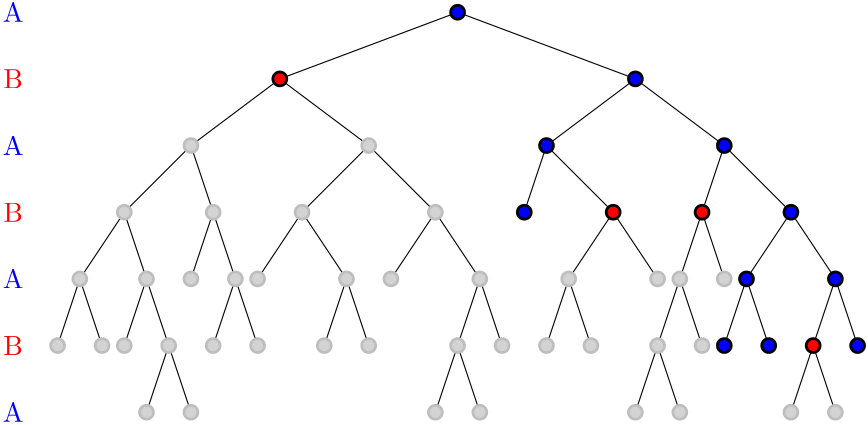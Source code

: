 <?xml version="1.0"?>
<!DOCTYPE ipe SYSTEM "ipe.dtd">
<ipe version="70005" creator="Ipe 7.1.5">
<info created="D:20140608142102" modified="D:20140608151800"/>
<ipestyle name="basic">
<symbol name="arrow/arc(spx)">
<path stroke="sym-stroke" fill="sym-stroke" pen="sym-pen">
0 0 m
-1 0.333 l
-1 -0.333 l
h
</path>
</symbol>
<symbol name="arrow/farc(spx)">
<path stroke="sym-stroke" fill="white" pen="sym-pen">
0 0 m
-1 0.333 l
-1 -0.333 l
h
</path>
</symbol>
<symbol name="mark/circle(sx)" transformations="translations">
<path fill="sym-stroke">
0.6 0 0 0.6 0 0 e
0.4 0 0 0.4 0 0 e
</path>
</symbol>
<symbol name="mark/disk(sx)" transformations="translations">
<path fill="sym-stroke">
0.6 0 0 0.6 0 0 e
</path>
</symbol>
<symbol name="mark/fdisk(sfx)" transformations="translations">
<group>
<path fill="sym-fill">
0.5 0 0 0.5 0 0 e
</path>
<path fill="sym-stroke" fillrule="eofill">
0.6 0 0 0.6 0 0 e
0.4 0 0 0.4 0 0 e
</path>
</group>
</symbol>
<symbol name="mark/box(sx)" transformations="translations">
<path fill="sym-stroke" fillrule="eofill">
-0.6 -0.6 m
0.6 -0.6 l
0.6 0.6 l
-0.6 0.6 l
h
-0.4 -0.4 m
0.4 -0.4 l
0.4 0.4 l
-0.4 0.4 l
h
</path>
</symbol>
<symbol name="mark/square(sx)" transformations="translations">
<path fill="sym-stroke">
-0.6 -0.6 m
0.6 -0.6 l
0.6 0.6 l
-0.6 0.6 l
h
</path>
</symbol>
<symbol name="mark/fsquare(sfx)" transformations="translations">
<group>
<path fill="sym-fill">
-0.5 -0.5 m
0.5 -0.5 l
0.5 0.5 l
-0.5 0.5 l
h
</path>
<path fill="sym-stroke" fillrule="eofill">
-0.6 -0.6 m
0.6 -0.6 l
0.6 0.6 l
-0.6 0.6 l
h
-0.4 -0.4 m
0.4 -0.4 l
0.4 0.4 l
-0.4 0.4 l
h
</path>
</group>
</symbol>
<symbol name="mark/cross(sx)" transformations="translations">
<group>
<path fill="sym-stroke">
-0.43 -0.57 m
0.57 0.43 l
0.43 0.57 l
-0.57 -0.43 l
h
</path>
<path fill="sym-stroke">
-0.43 0.57 m
0.57 -0.43 l
0.43 -0.57 l
-0.57 0.43 l
h
</path>
</group>
</symbol>
<symbol name="arrow/fnormal(spx)">
<path stroke="sym-stroke" fill="white" pen="sym-pen">
0 0 m
-1 0.333 l
-1 -0.333 l
h
</path>
</symbol>
<symbol name="arrow/pointed(spx)">
<path stroke="sym-stroke" fill="sym-stroke" pen="sym-pen">
0 0 m
-1 0.333 l
-0.8 0 l
-1 -0.333 l
h
</path>
</symbol>
<symbol name="arrow/fpointed(spx)">
<path stroke="sym-stroke" fill="white" pen="sym-pen">
0 0 m
-1 0.333 l
-0.8 0 l
-1 -0.333 l
h
</path>
</symbol>
<symbol name="arrow/linear(spx)">
<path stroke="sym-stroke" pen="sym-pen">
-1 0.333 m
0 0 l
-1 -0.333 l
</path>
</symbol>
<symbol name="arrow/fdouble(spx)">
<path stroke="sym-stroke" fill="white" pen="sym-pen">
0 0 m
-1 0.333 l
-1 -0.333 l
h
-1 0 m
-2 0.333 l
-2 -0.333 l
h
</path>
</symbol>
<symbol name="arrow/double(spx)">
<path stroke="sym-stroke" fill="sym-stroke" pen="sym-pen">
0 0 m
-1 0.333 l
-1 -0.333 l
h
-1 0 m
-2 0.333 l
-2 -0.333 l
h
</path>
</symbol>
<pen name="heavier" value="0.8"/>
<pen name="fat" value="1.2"/>
<pen name="ultrafat" value="2"/>
<symbolsize name="large" value="5"/>
<symbolsize name="small" value="2"/>
<symbolsize name="tiny" value="1.1"/>
<arrowsize name="large" value="10"/>
<arrowsize name="small" value="5"/>
<arrowsize name="tiny" value="3"/>
<color name="red" value="1 0 0"/>
<color name="green" value="0 1 0"/>
<color name="blue" value="0 0 1"/>
<color name="yellow" value="1 1 0"/>
<color name="orange" value="1 0.647 0"/>
<color name="gold" value="1 0.843 0"/>
<color name="purple" value="0.627 0.125 0.941"/>
<color name="gray" value="0.745"/>
<color name="brown" value="0.647 0.165 0.165"/>
<color name="navy" value="0 0 0.502"/>
<color name="pink" value="1 0.753 0.796"/>
<color name="seagreen" value="0.18 0.545 0.341"/>
<color name="turquoise" value="0.251 0.878 0.816"/>
<color name="violet" value="0.933 0.51 0.933"/>
<color name="darkblue" value="0 0 0.545"/>
<color name="darkcyan" value="0 0.545 0.545"/>
<color name="darkgray" value="0.663"/>
<color name="darkgreen" value="0 0.392 0"/>
<color name="darkmagenta" value="0.545 0 0.545"/>
<color name="darkorange" value="1 0.549 0"/>
<color name="darkred" value="0.545 0 0"/>
<color name="lightblue" value="0.678 0.847 0.902"/>
<color name="lightcyan" value="0.878 1 1"/>
<color name="lightgray" value="0.827"/>
<color name="lightgreen" value="0.565 0.933 0.565"/>
<color name="lightyellow" value="1 1 0.878"/>
<dashstyle name="dashed" value="[4] 0"/>
<dashstyle name="dotted" value="[1 3] 0"/>
<dashstyle name="dash dotted" value="[4 2 1 2] 0"/>
<dashstyle name="dash dot dotted" value="[4 2 1 2 1 2] 0"/>
<textsize name="large" value="\large"/>
<textsize name="Large" value="\Large"/>
<textsize name="LARGE" value="\LARGE"/>
<textsize name="huge" value="\huge"/>
<textsize name="Huge" value="\Huge"/>
<textsize name="small" value="\small"/>
<textsize name="footnote" value="\footnotesize"/>
<textsize name="tiny" value="\tiny"/>
<textstyle name="center" begin="\begin{center}" end="\end{center}"/>
<textstyle name="itemize" begin="\begin{itemize}" end="\end{itemize}"/>
<textstyle name="item" begin="\begin{itemize}\item{}" end="\end{itemize}"/>
<gridsize name="4 pts" value="4"/>
<gridsize name="8 pts (~3 mm)" value="8"/>
<gridsize name="16 pts (~6 mm)" value="16"/>
<gridsize name="32 pts (~12 mm)" value="32"/>
<gridsize name="10 pts (~3.5 mm)" value="10"/>
<gridsize name="20 pts (~7 mm)" value="20"/>
<gridsize name="14 pts (~5 mm)" value="14"/>
<gridsize name="28 pts (~10 mm)" value="28"/>
<gridsize name="56 pts (~20 mm)" value="56"/>
<anglesize name="90 deg" value="90"/>
<anglesize name="60 deg" value="60"/>
<anglesize name="45 deg" value="45"/>
<anglesize name="30 deg" value="30"/>
<anglesize name="22.5 deg" value="22.5"/>
<tiling name="falling" angle="-60" step="4" width="1"/>
<tiling name="rising" angle="30" step="4" width="1"/>
</ipestyle>
<page>
<layer name="alpha"/>
<layer name="beta"/>
<view layers="alpha beta" active="beta"/>
<group layer="beta">
<path stroke="black">
256 768 m
192 744 l
</path>
<path stroke="black">
256 768 m
320 744 l
</path>
<path stroke="black">
192 744 m
160 720 l
</path>
<path stroke="black">
192 744 m
224 720 l
</path>
<path stroke="black">
320 744 m
288 720 l
</path>
<path stroke="black">
320 744 m
352 720 l
</path>
<path stroke="black">
160 720 m
136 696 l
</path>
<path stroke="black">
224 720 m
200 696 l
</path>
<path stroke="black">
224 720 m
248 696 l
</path>
<path stroke="black">
288 720 m
312 696 l
</path>
<path stroke="black">
352 720 m
376 696 l
</path>
<path stroke="black">
136 696 m
120 672 l
</path>
<path stroke="black">
136 696 m
144 672 l
</path>
<path stroke="black">
200 696 m
184 672 l
</path>
<path stroke="black">
200 696 m
216 672 l
</path>
<path stroke="black">
248 696 m
232 672 l
</path>
<path stroke="black">
248 696 m
264 672 l
</path>
<path stroke="black">
312 696 m
296 672 l
</path>
<path stroke="black">
312 696 m
328 672 l
</path>
<path stroke="black">
376 696 m
360 672 l
</path>
<path stroke="black">
376 696 m
392 672 l
</path>
<path stroke="black">
352 720 m
344 696 l
</path>
<path stroke="black">
344 696 m
336 672 l
</path>
<path stroke="black">
344 696 m
352 672 l
</path>
<path stroke="black">
288 720 m
280 696 l
</path>
<path stroke="black">
160 720 m
168 696 l
</path>
<path stroke="black">
168 696 m
160 672 l
</path>
<path stroke="black">
168 696 m
176 672 l
176 672 l
</path>
<path stroke="black">
120 672 m
112 648 l
112 648 l
</path>
<path stroke="black">
120 672 m
128 648 l
</path>
<path stroke="black">
144 672 m
136 648 l
</path>
<path stroke="black">
144 672 m
152 648 l
</path>
<path stroke="black">
176 672 m
168 648 l
</path>
<path stroke="black">
176 672 m
184 648 l
</path>
<path stroke="black">
216 672 m
208 648 l
</path>
<path stroke="black">
216 672 m
224 648 l
</path>
<path stroke="black">
264 672 m
256 648 l
</path>
<path stroke="black">
264 672 m
272 648 l
</path>
<path stroke="black">
296 672 m
288 648 l
</path>
<path stroke="black">
296 672 m
304 648 l
</path>
<path stroke="black">
336 672 m
328 648 l
</path>
<path stroke="black">
336 672 m
344 648 l
</path>
<path stroke="black">
360 672 m
352 648 l
</path>
<path stroke="black">
360 672 m
368 648 l
</path>
<path stroke="black">
392 672 m
384 648 l
</path>
<path stroke="black">
392 672 m
400 648 l
</path>
<path stroke="black">
384 648 m
376 624 l
</path>
<path stroke="black">
384 648 m
392 624 l
</path>
<path stroke="black">
328 648 m
320 624 l
</path>
<path stroke="black">
328 648 m
336 624 l
</path>
<path stroke="black">
256 648 m
248 624 l
</path>
<path stroke="black">
256 648 m
264 624 l
</path>
<path stroke="black">
152 648 m
144 624 l
</path>
<path stroke="black">
152 648 m
160 624 l
</path>
</group>
<use layer="alpha" name="mark/fdisk(sfx)" pos="256 768" size="large" stroke="black" fill="blue"/>
<use name="mark/fdisk(sfx)" pos="192 744" size="large" stroke="black" fill="red"/>
<use name="mark/fdisk(sfx)" pos="320 744" size="large" stroke="black" fill="blue"/>
<use name="mark/fdisk(sfx)" pos="160 720" size="large" stroke="gray" fill="lightgray"/>
<use name="mark/fdisk(sfx)" pos="224 720" size="large" stroke="gray" fill="lightgray"/>
<use name="mark/fdisk(sfx)" pos="288 720" size="large" stroke="black" fill="blue"/>
<use name="mark/fdisk(sfx)" pos="352 720" size="large" stroke="black" fill="blue"/>
<use name="mark/fdisk(sfx)" pos="136 696" size="large" stroke="gray" fill="lightgray"/>
<use name="mark/fdisk(sfx)" pos="168 696" size="large" stroke="gray" fill="lightgray"/>
<use name="mark/fdisk(sfx)" pos="200 696" size="large" stroke="gray" fill="lightgray"/>
<use name="mark/fdisk(sfx)" pos="248 696" size="large" stroke="gray" fill="lightgray"/>
<use name="mark/fdisk(sfx)" pos="280 696" size="large" stroke="black" fill="blue"/>
<use name="mark/fdisk(sfx)" pos="344 696" size="large" stroke="black" fill="red"/>
<use name="mark/fdisk(sfx)" pos="376 696" size="large" stroke="black" fill="blue"/>
<use name="mark/fdisk(sfx)" pos="392 672" size="large" stroke="black" fill="blue"/>
<use name="mark/fdisk(sfx)" pos="360 672" size="large" stroke="black" fill="blue"/>
<use name="mark/fdisk(sfx)" pos="352 672" size="large" stroke="gray" fill="lightgray"/>
<use name="mark/fdisk(sfx)" pos="336 672" size="large" stroke="gray" fill="lightgray"/>
<use name="mark/fdisk(sfx)" pos="328 672" size="large" stroke="gray" fill="lightgray"/>
<use name="mark/fdisk(sfx)" pos="296 672" size="large" stroke="gray" fill="lightgray"/>
<use name="mark/fdisk(sfx)" pos="264 672" size="large" stroke="gray" fill="lightgray"/>
<use name="mark/fdisk(sfx)" pos="216 672" size="large" stroke="gray" fill="lightgray"/>
<use name="mark/fdisk(sfx)" pos="232 672" size="large" stroke="gray" fill="lightgray"/>
<use name="mark/fdisk(sfx)" pos="184 672" size="large" stroke="gray" fill="lightgray"/>
<use name="mark/fdisk(sfx)" pos="176 672" size="large" stroke="gray" fill="lightgray"/>
<use name="mark/fdisk(sfx)" pos="160 672" size="large" stroke="gray" fill="lightgray"/>
<use name="mark/fdisk(sfx)" pos="144 672" size="large" stroke="gray" fill="lightgray"/>
<use name="mark/fdisk(sfx)" pos="120 672" size="large" stroke="gray" fill="lightgray"/>
<text matrix="1 0 0 1 0 24" transformations="translations" pos="96 744" stroke="blue" type="label" width="7.472" height="6.808" depth="0" halign="center" valign="center">A</text>
<text matrix="1 0 0 1 0 24" transformations="translations" pos="96 720" stroke="red" type="label" width="7.057" height="6.808" depth="0" halign="center" valign="center">B</text>
<text matrix="1 0 0 1 0 24" transformations="translations" pos="96 696" stroke="blue" type="label" width="7.472" height="6.808" depth="0" halign="center" valign="center">A</text>
<text matrix="1 0 0 1 0 24" transformations="translations" pos="96 672" stroke="red" type="label" width="7.057" height="6.808" depth="0" halign="center" valign="center">B</text>
<use name="mark/fdisk(sfx)" pos="112 648" size="large" stroke="gray" fill="lightgray"/>
<use name="mark/fdisk(sfx)" pos="128 648" size="large" stroke="gray" fill="lightgray"/>
<use name="mark/fdisk(sfx)" pos="136 648" size="large" stroke="gray" fill="lightgray"/>
<use name="mark/fdisk(sfx)" pos="152 648" size="large" stroke="gray" fill="lightgray"/>
<use name="mark/fdisk(sfx)" pos="168 648" size="large" stroke="gray" fill="lightgray"/>
<use name="mark/fdisk(sfx)" pos="184 648" size="large" stroke="gray" fill="lightgray"/>
<use name="mark/fdisk(sfx)" pos="208 648" size="large" stroke="gray" fill="lightgray"/>
<use name="mark/fdisk(sfx)" pos="224 648" size="large" stroke="gray" fill="lightgray"/>
<use name="mark/fdisk(sfx)" pos="256 648" size="large" stroke="gray" fill="lightgray"/>
<use name="mark/fdisk(sfx)" pos="272 648" size="large" stroke="gray" fill="lightgray"/>
<use name="mark/fdisk(sfx)" pos="288 648" size="large" stroke="gray" fill="lightgray"/>
<use name="mark/fdisk(sfx)" pos="304 648" size="large" stroke="gray" fill="lightgray"/>
<use name="mark/fdisk(sfx)" pos="328 648" size="large" stroke="gray" fill="lightgray"/>
<use name="mark/fdisk(sfx)" pos="344 648" size="large" stroke="gray" fill="lightgray"/>
<use name="mark/fdisk(sfx)" pos="352 648" size="large" stroke="black" fill="blue"/>
<use name="mark/fdisk(sfx)" pos="368 648" size="large" stroke="black" fill="blue"/>
<use name="mark/fdisk(sfx)" pos="384 648" size="large" stroke="black" fill="red"/>
<use name="mark/fdisk(sfx)" pos="400 648" size="large" stroke="black" fill="blue"/>
<use name="mark/fdisk(sfx)" pos="392 624" size="large" stroke="gray" fill="lightgray"/>
<use name="mark/fdisk(sfx)" pos="376 624" size="large" stroke="gray" fill="lightgray"/>
<use name="mark/fdisk(sfx)" pos="336 624" size="large" stroke="gray" fill="lightgray"/>
<use name="mark/fdisk(sfx)" pos="320 624" size="large" stroke="gray" fill="lightgray"/>
<use name="mark/fdisk(sfx)" pos="264 624" size="large" stroke="gray" fill="lightgray"/>
<use name="mark/fdisk(sfx)" pos="248 624" size="large" stroke="gray" fill="lightgray"/>
<use name="mark/fdisk(sfx)" pos="160 624" size="large" stroke="gray" fill="lightgray"/>
<use name="mark/fdisk(sfx)" pos="144 624" size="large" stroke="gray" fill="lightgray"/>
<text matrix="1 0 0 1 0 24" transformations="translations" pos="96 648" stroke="blue" type="label" width="7.472" height="6.808" depth="0" halign="center" valign="center">A</text>
<text matrix="1 0 0 1 0 24" transformations="translations" pos="96 624" stroke="red" type="label" width="7.057" height="6.808" depth="0" halign="center" valign="center">B</text>
<use name="mark/fdisk(sfx)" pos="312 696" size="large" stroke="black" fill="red"/>
<text matrix="1 0 0 1 0 -120" transformations="translations" pos="96 744" stroke="blue" type="label" width="7.472" height="6.808" depth="0" halign="center" valign="center">A</text>
</page>
</ipe>

